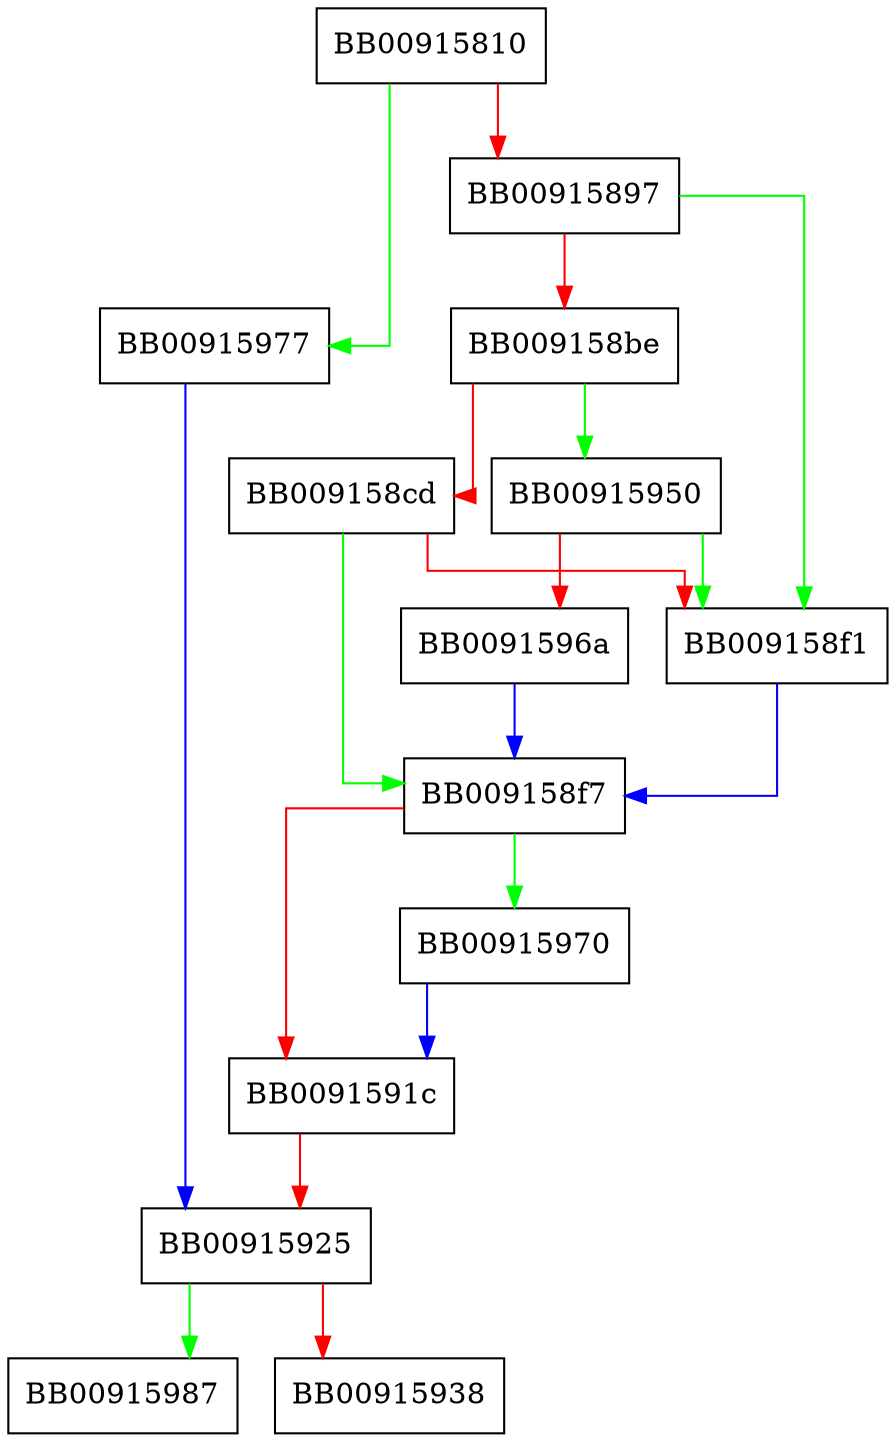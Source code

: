 digraph __vdprintf_internal {
  node [shape="box"];
  graph [splines=ortho];
  BB00915810 -> BB00915977 [color="green"];
  BB00915810 -> BB00915897 [color="red"];
  BB00915897 -> BB009158f1 [color="green"];
  BB00915897 -> BB009158be [color="red"];
  BB009158be -> BB00915950 [color="green"];
  BB009158be -> BB009158cd [color="red"];
  BB009158cd -> BB009158f7 [color="green"];
  BB009158cd -> BB009158f1 [color="red"];
  BB009158f1 -> BB009158f7 [color="blue"];
  BB009158f7 -> BB00915970 [color="green"];
  BB009158f7 -> BB0091591c [color="red"];
  BB0091591c -> BB00915925 [color="red"];
  BB00915925 -> BB00915987 [color="green"];
  BB00915925 -> BB00915938 [color="red"];
  BB00915950 -> BB009158f1 [color="green"];
  BB00915950 -> BB0091596a [color="red"];
  BB0091596a -> BB009158f7 [color="blue"];
  BB00915970 -> BB0091591c [color="blue"];
  BB00915977 -> BB00915925 [color="blue"];
}